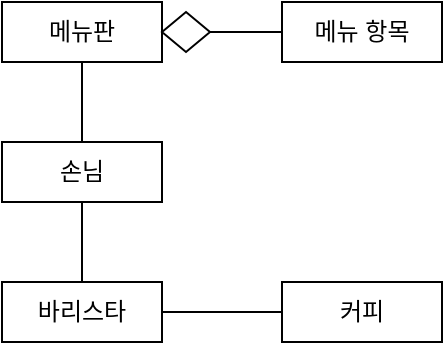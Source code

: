 <mxfile version="20.4.0" type="github"><diagram id="O1HLOzrHvc_H2nrpHi0a" name="페이지-1"><mxGraphModel dx="1422" dy="754" grid="1" gridSize="10" guides="1" tooltips="1" connect="1" arrows="1" fold="1" page="1" pageScale="1" pageWidth="827" pageHeight="1169" math="0" shadow="0"><root><mxCell id="0"/><mxCell id="1" parent="0"/><mxCell id="tQeCukxdvzsqhCq9JMBM-1" value="메뉴판" style="rounded=0;whiteSpace=wrap;html=1;" vertex="1" parent="1"><mxGeometry x="170" y="330" width="80" height="30" as="geometry"/></mxCell><mxCell id="tQeCukxdvzsqhCq9JMBM-2" value="메뉴 항목" style="rounded=0;whiteSpace=wrap;html=1;" vertex="1" parent="1"><mxGeometry x="310" y="330" width="80" height="30" as="geometry"/></mxCell><mxCell id="tQeCukxdvzsqhCq9JMBM-3" value="손님" style="rounded=0;whiteSpace=wrap;html=1;" vertex="1" parent="1"><mxGeometry x="170" y="400" width="80" height="30" as="geometry"/></mxCell><mxCell id="tQeCukxdvzsqhCq9JMBM-4" value="바리스타" style="rounded=0;whiteSpace=wrap;html=1;" vertex="1" parent="1"><mxGeometry x="170" y="470" width="80" height="30" as="geometry"/></mxCell><mxCell id="tQeCukxdvzsqhCq9JMBM-5" value="커피" style="rounded=0;whiteSpace=wrap;html=1;" vertex="1" parent="1"><mxGeometry x="310" y="470" width="80" height="30" as="geometry"/></mxCell><mxCell id="tQeCukxdvzsqhCq9JMBM-7" value="" style="endArrow=none;html=1;rounded=0;entryX=0.5;entryY=1;entryDx=0;entryDy=0;exitX=0.5;exitY=0;exitDx=0;exitDy=0;" edge="1" parent="1" source="tQeCukxdvzsqhCq9JMBM-3" target="tQeCukxdvzsqhCq9JMBM-1"><mxGeometry width="50" height="50" relative="1" as="geometry"><mxPoint x="390" y="410" as="sourcePoint"/><mxPoint x="440" y="360" as="targetPoint"/></mxGeometry></mxCell><mxCell id="tQeCukxdvzsqhCq9JMBM-9" value="" style="endArrow=none;html=1;rounded=0;exitX=0;exitY=0.5;exitDx=0;exitDy=0;entryX=1;entryY=0.5;entryDx=0;entryDy=0;" edge="1" parent="1" source="tQeCukxdvzsqhCq9JMBM-5" target="tQeCukxdvzsqhCq9JMBM-4"><mxGeometry width="50" height="50" relative="1" as="geometry"><mxPoint x="390" y="410" as="sourcePoint"/><mxPoint x="440" y="360" as="targetPoint"/></mxGeometry></mxCell><mxCell id="tQeCukxdvzsqhCq9JMBM-10" value="" style="endArrow=none;html=1;rounded=0;entryX=0.5;entryY=1;entryDx=0;entryDy=0;exitX=0.5;exitY=0;exitDx=0;exitDy=0;" edge="1" parent="1" source="tQeCukxdvzsqhCq9JMBM-4" target="tQeCukxdvzsqhCq9JMBM-3"><mxGeometry width="50" height="50" relative="1" as="geometry"><mxPoint x="390" y="410" as="sourcePoint"/><mxPoint x="440" y="360" as="targetPoint"/></mxGeometry></mxCell><mxCell id="tQeCukxdvzsqhCq9JMBM-11" value="" style="endArrow=none;html=1;rounded=0;entryX=0;entryY=0.5;entryDx=0;entryDy=0;exitX=1;exitY=0.5;exitDx=0;exitDy=0;" edge="1" parent="1" source="tQeCukxdvzsqhCq9JMBM-1" target="tQeCukxdvzsqhCq9JMBM-2"><mxGeometry width="50" height="50" relative="1" as="geometry"><mxPoint x="390" y="410" as="sourcePoint"/><mxPoint x="440" y="360" as="targetPoint"/></mxGeometry></mxCell><mxCell id="tQeCukxdvzsqhCq9JMBM-12" value="" style="rhombus;whiteSpace=wrap;html=1;" vertex="1" parent="1"><mxGeometry x="250" y="335" width="24" height="20" as="geometry"/></mxCell></root></mxGraphModel></diagram></mxfile>